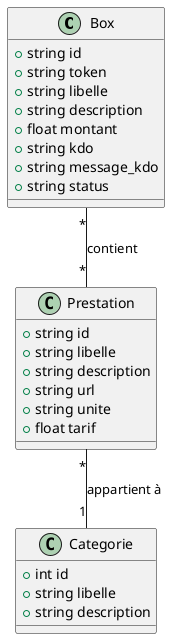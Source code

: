 @startuml uml
class Box {
  +string id
  +string token
  +string libelle
  +string description
  +float montant
  +string kdo
  +string message_kdo
  +string status
}

class Categorie {
  +int id
  +string libelle
  +string description
}

class Prestation {
  +string id
  +string libelle
  +string description
  +string url
  +string unite
  +float tarif
}

' class BoxPrestation {
'   +int quantite
' }

Box "*" -- "*" Prestation : contient
Prestation "*" -- "1" Categorie : appartient à


@enduml
